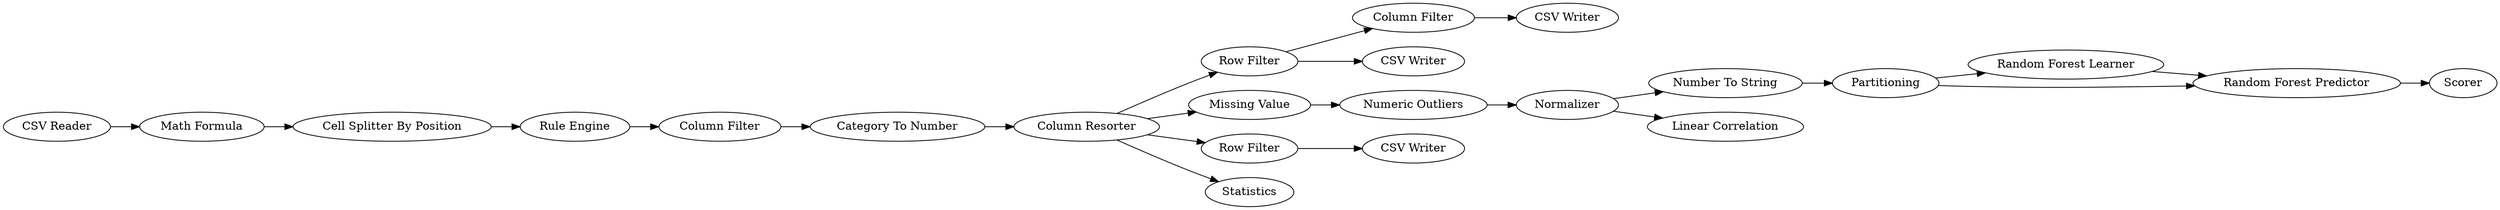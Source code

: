 digraph {
	20 -> 21
	4 -> 5
	6 -> 8
	21 -> 24
	1 -> 2
	11 -> 12
	23 -> 18
	8 -> 11
	13 -> 6
	15 -> 16
	5 -> 13
	6 -> 15
	18 -> 20
	6 -> 7
	6 -> 14
	7 -> 9
	17 -> 23
	8 -> 10
	3 -> 4
	17 -> 19
	2 -> 3
	18 -> 21
	16 -> 17
	7 [label="Row Filter"]
	9 [label="CSV Writer"]
	18 [label=Partitioning]
	21 [label="Random Forest Predictor"]
	8 [label="Row Filter"]
	17 [label=Normalizer]
	3 [label="Cell Splitter By Position"]
	19 [label="Linear Correlation"]
	24 [label=Scorer]
	6 [label="Column Resorter"]
	15 [label="Missing Value"]
	12 [label="CSV Writer"]
	10 [label="CSV Writer"]
	16 [label="Numeric Outliers"]
	1 [label="CSV Reader"]
	11 [label="Column Filter"]
	4 [label="Rule Engine"]
	23 [label="Number To String"]
	14 [label=Statistics]
	5 [label="Column Filter"]
	13 [label="Category To Number"]
	20 [label="Random Forest Learner"]
	2 [label="Math Formula"]
	rankdir=LR
}
